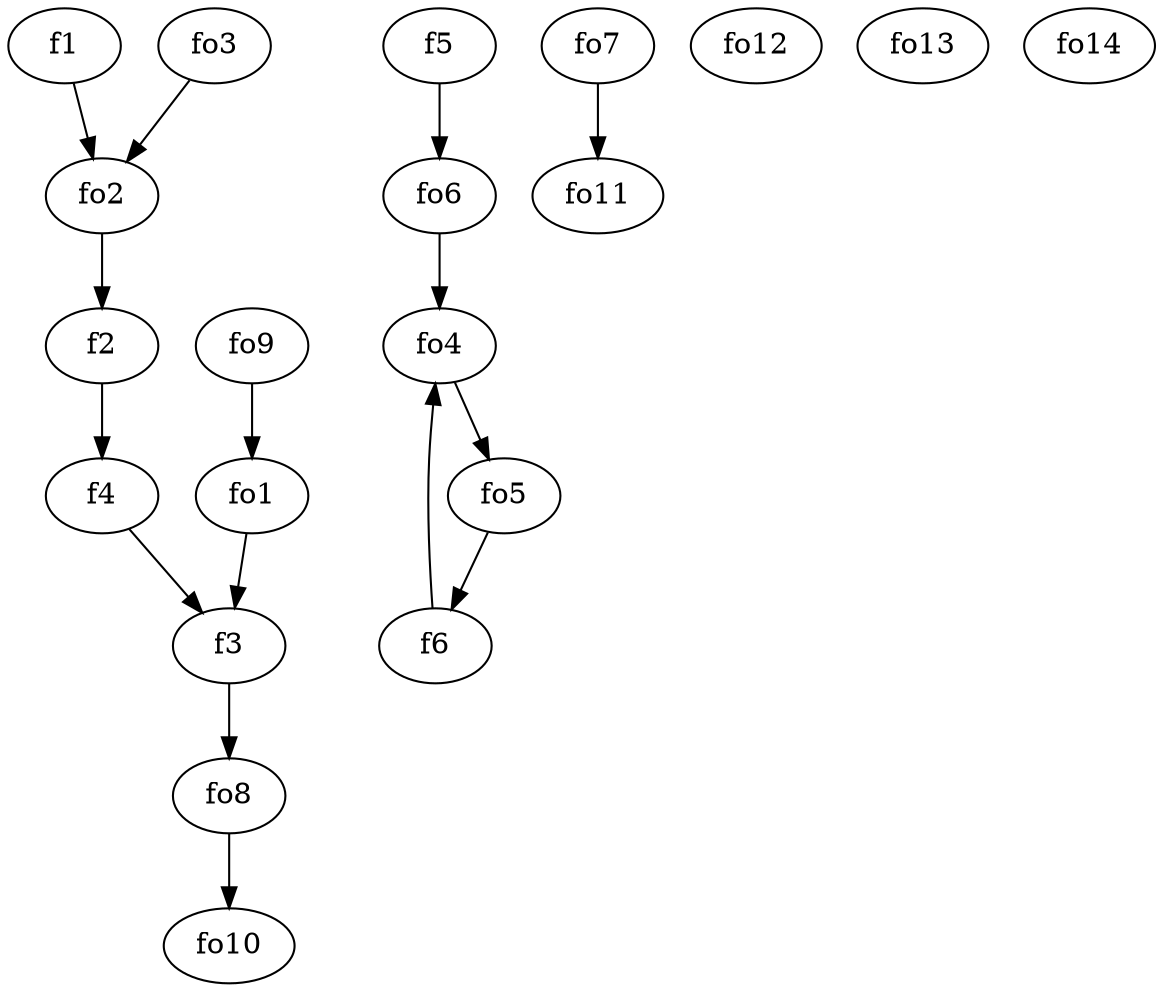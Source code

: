 strict digraph  {
f1;
f2;
f3;
f4;
f5;
f6;
fo1;
fo2;
fo3;
fo4;
fo5;
fo6;
fo7;
fo8;
fo9;
fo10;
fo11;
fo12;
fo13;
fo14;
f1 -> fo2  [weight=2];
f2 -> f4  [weight=2];
f3 -> fo8  [weight=2];
f4 -> f3  [weight=2];
f5 -> fo6  [weight=2];
f6 -> fo4  [weight=2];
fo1 -> f3  [weight=2];
fo2 -> f2  [weight=2];
fo3 -> fo2  [weight=2];
fo4 -> fo5  [weight=2];
fo5 -> f6  [weight=2];
fo6 -> fo4  [weight=2];
fo7 -> fo11  [weight=2];
fo8 -> fo10  [weight=2];
fo9 -> fo1  [weight=2];
}
